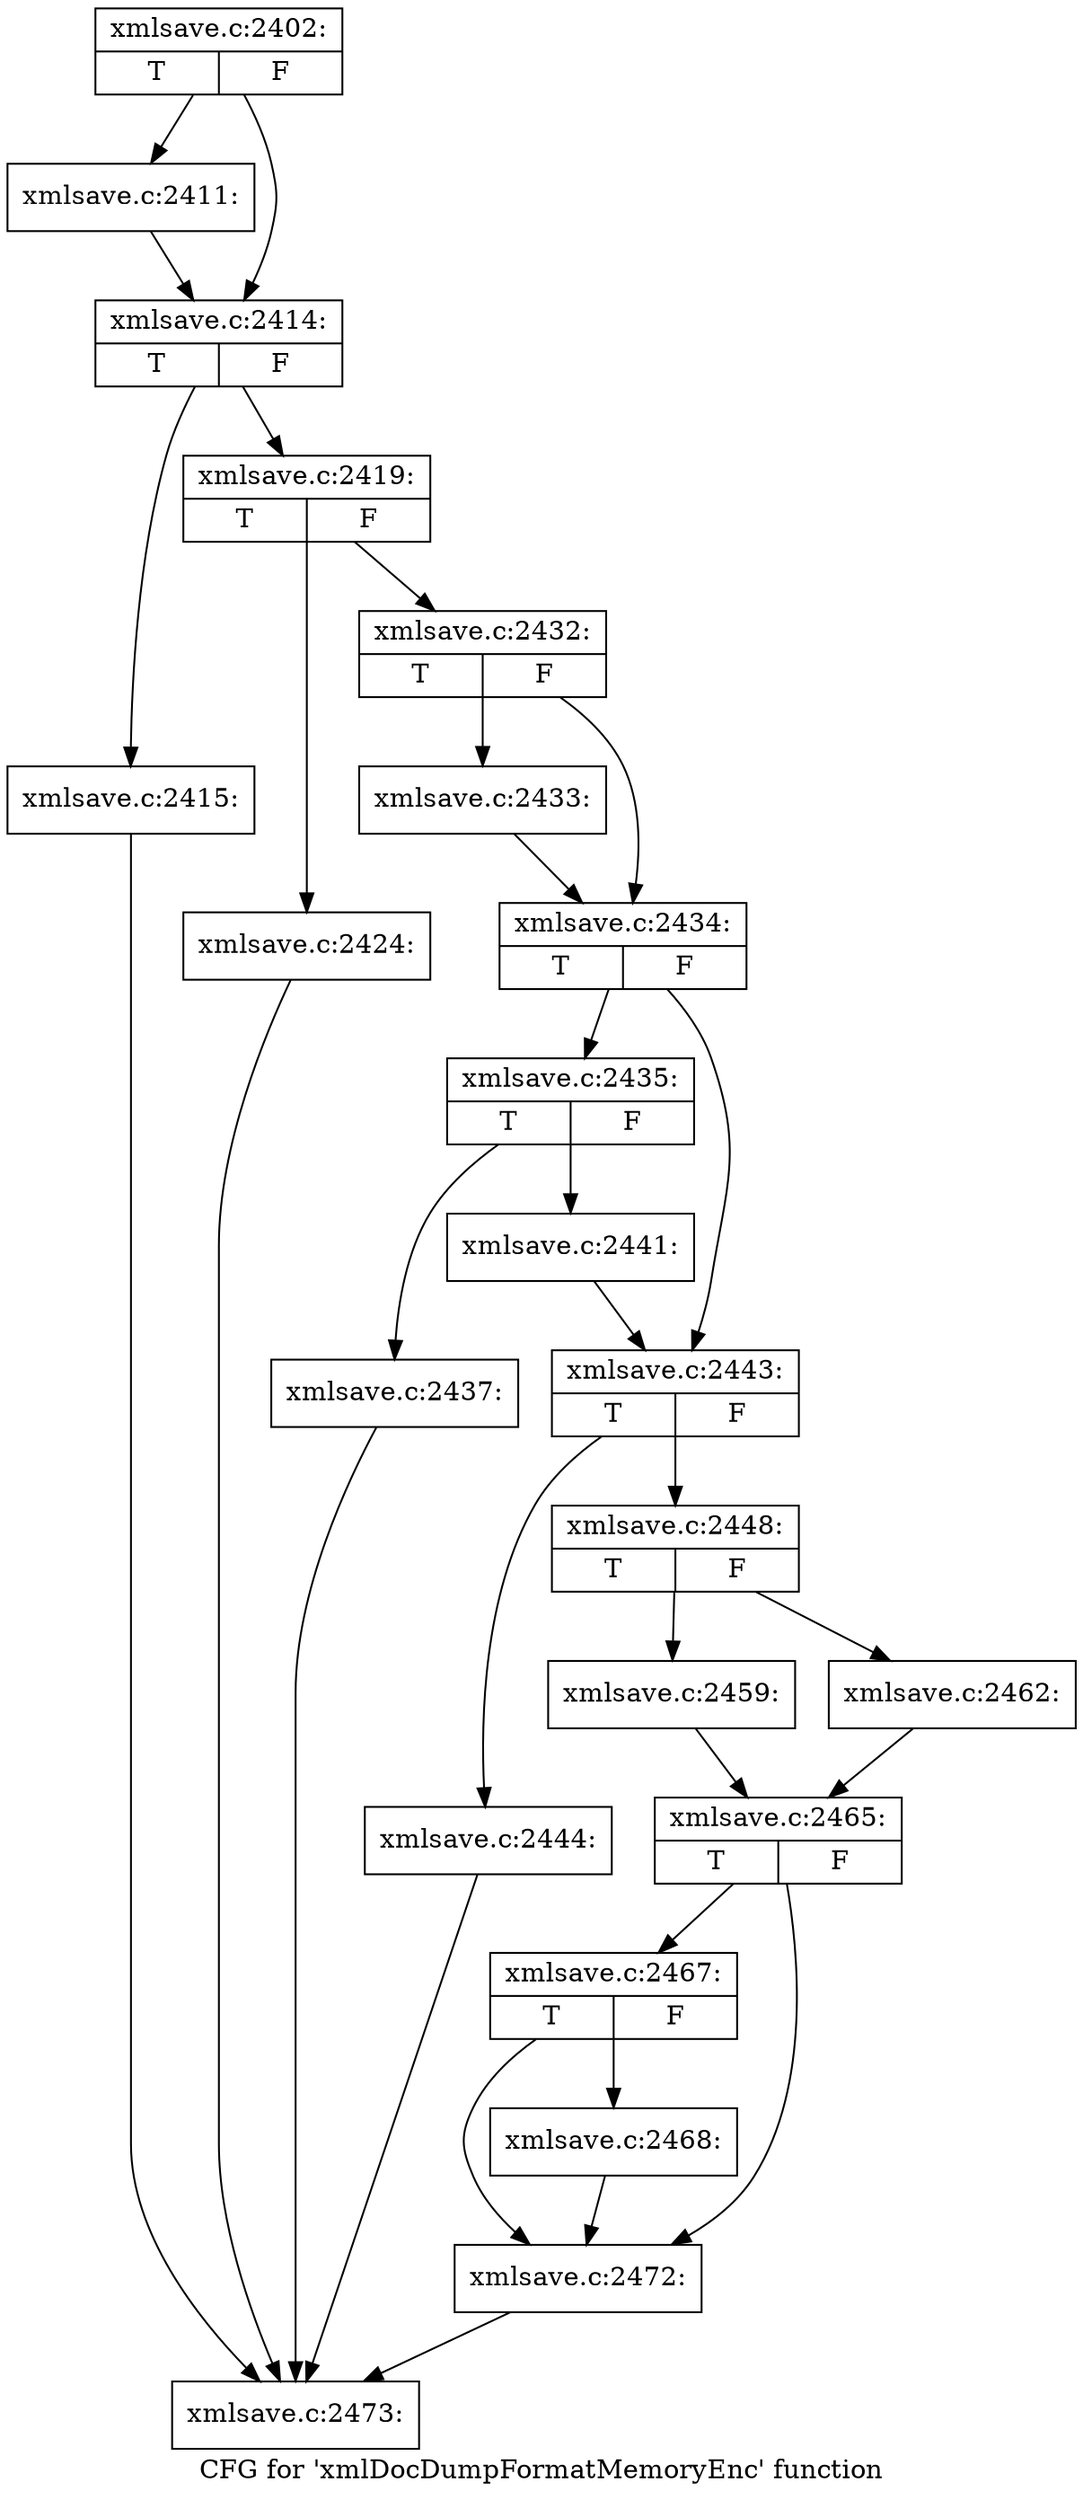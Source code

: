 digraph "CFG for 'xmlDocDumpFormatMemoryEnc' function" {
	label="CFG for 'xmlDocDumpFormatMemoryEnc' function";

	Node0x5645e401f050 [shape=record,label="{xmlsave.c:2402:|{<s0>T|<s1>F}}"];
	Node0x5645e401f050 -> Node0x5645e3fd2190;
	Node0x5645e401f050 -> Node0x5645e3fd21e0;
	Node0x5645e3fd2190 [shape=record,label="{xmlsave.c:2411:}"];
	Node0x5645e3fd2190 -> Node0x5645e3fd21e0;
	Node0x5645e3fd21e0 [shape=record,label="{xmlsave.c:2414:|{<s0>T|<s1>F}}"];
	Node0x5645e3fd21e0 -> Node0x5645e3fd27a0;
	Node0x5645e3fd21e0 -> Node0x5645e3fd27f0;
	Node0x5645e3fd27a0 [shape=record,label="{xmlsave.c:2415:}"];
	Node0x5645e3fd27a0 -> Node0x5645e401eec0;
	Node0x5645e3fd27f0 [shape=record,label="{xmlsave.c:2419:|{<s0>T|<s1>F}}"];
	Node0x5645e3fd27f0 -> Node0x5645e3fd3180;
	Node0x5645e3fd27f0 -> Node0x5645e3fd31d0;
	Node0x5645e3fd3180 [shape=record,label="{xmlsave.c:2424:}"];
	Node0x5645e3fd3180 -> Node0x5645e401eec0;
	Node0x5645e3fd31d0 [shape=record,label="{xmlsave.c:2432:|{<s0>T|<s1>F}}"];
	Node0x5645e3fd31d0 -> Node0x5645e3fd3650;
	Node0x5645e3fd31d0 -> Node0x5645e3fd36a0;
	Node0x5645e3fd3650 [shape=record,label="{xmlsave.c:2433:}"];
	Node0x5645e3fd3650 -> Node0x5645e3fd36a0;
	Node0x5645e3fd36a0 [shape=record,label="{xmlsave.c:2434:|{<s0>T|<s1>F}}"];
	Node0x5645e3fd36a0 -> Node0x5645e3fd3c50;
	Node0x5645e3fd36a0 -> Node0x5645e3fd3ca0;
	Node0x5645e3fd3c50 [shape=record,label="{xmlsave.c:2435:|{<s0>T|<s1>F}}"];
	Node0x5645e3fd3c50 -> Node0x5645e3fd4230;
	Node0x5645e3fd3c50 -> Node0x5645e3fd4280;
	Node0x5645e3fd4230 [shape=record,label="{xmlsave.c:2437:}"];
	Node0x5645e3fd4230 -> Node0x5645e401eec0;
	Node0x5645e3fd4280 [shape=record,label="{xmlsave.c:2441:}"];
	Node0x5645e3fd4280 -> Node0x5645e3fd3ca0;
	Node0x5645e3fd3ca0 [shape=record,label="{xmlsave.c:2443:|{<s0>T|<s1>F}}"];
	Node0x5645e3fd3ca0 -> Node0x5645e3fd4b00;
	Node0x5645e3fd3ca0 -> Node0x5645e3fd4b50;
	Node0x5645e3fd4b00 [shape=record,label="{xmlsave.c:2444:}"];
	Node0x5645e3fd4b00 -> Node0x5645e401eec0;
	Node0x5645e3fd4b50 [shape=record,label="{xmlsave.c:2448:|{<s0>T|<s1>F}}"];
	Node0x5645e3fd4b50 -> Node0x5645e4037e20;
	Node0x5645e3fd4b50 -> Node0x5645e4037ec0;
	Node0x5645e4037e20 [shape=record,label="{xmlsave.c:2459:}"];
	Node0x5645e4037e20 -> Node0x5645e4037e70;
	Node0x5645e4037ec0 [shape=record,label="{xmlsave.c:2462:}"];
	Node0x5645e4037ec0 -> Node0x5645e4037e70;
	Node0x5645e4037e70 [shape=record,label="{xmlsave.c:2465:|{<s0>T|<s1>F}}"];
	Node0x5645e4037e70 -> Node0x5645e4039e70;
	Node0x5645e4037e70 -> Node0x5645e4039e20;
	Node0x5645e4039e70 [shape=record,label="{xmlsave.c:2467:|{<s0>T|<s1>F}}"];
	Node0x5645e4039e70 -> Node0x5645e4039dd0;
	Node0x5645e4039e70 -> Node0x5645e4039e20;
	Node0x5645e4039dd0 [shape=record,label="{xmlsave.c:2468:}"];
	Node0x5645e4039dd0 -> Node0x5645e4039e20;
	Node0x5645e4039e20 [shape=record,label="{xmlsave.c:2472:}"];
	Node0x5645e4039e20 -> Node0x5645e401eec0;
	Node0x5645e401eec0 [shape=record,label="{xmlsave.c:2473:}"];
}

